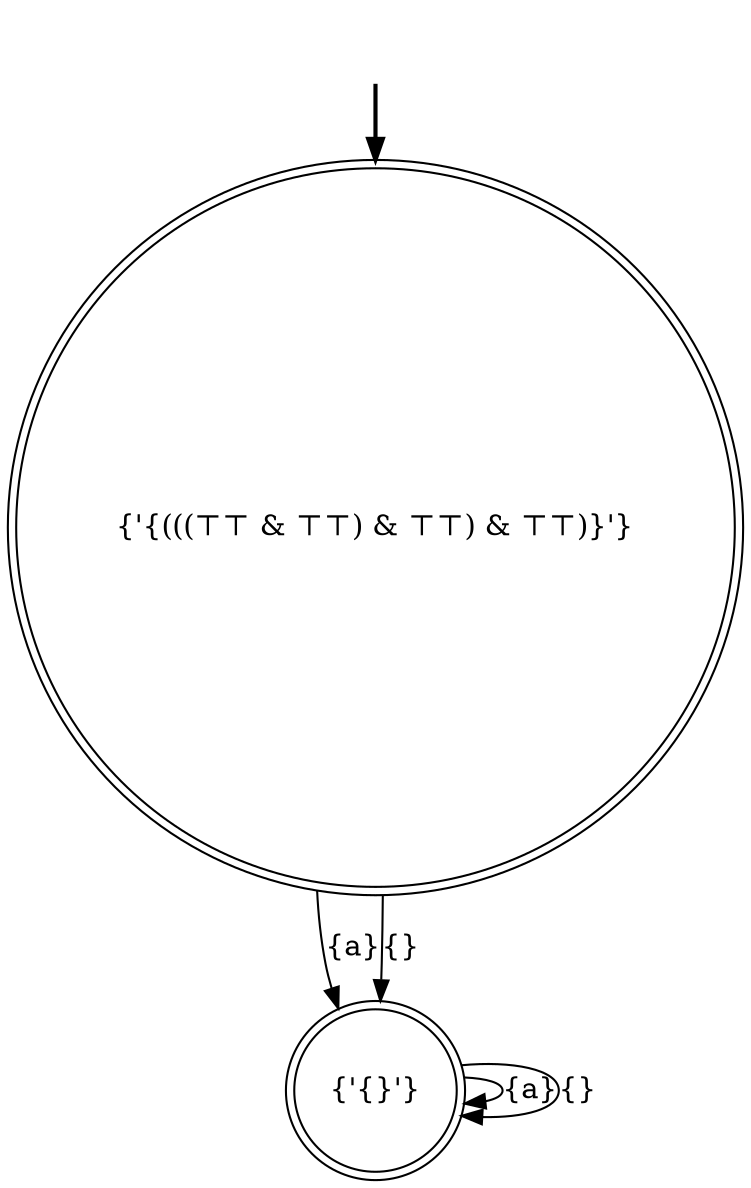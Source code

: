 digraph {
	fake [style=invisible]
	"{'{}'}" [shape=doublecircle]
	"{'{(((⊤⊤ & ⊤⊤) & ⊤⊤) & ⊤⊤)}'}" [root=true shape=doublecircle]
	fake -> "{'{(((⊤⊤ & ⊤⊤) & ⊤⊤) & ⊤⊤)}'}" [style=bold]
	"{'{(((⊤⊤ & ⊤⊤) & ⊤⊤) & ⊤⊤)}'}" -> "{'{}'}" [label="{a}"]
	"{'{}'}" -> "{'{}'}" [label="{a}"]
	"{'{(((⊤⊤ & ⊤⊤) & ⊤⊤) & ⊤⊤)}'}" -> "{'{}'}" [label="{}"]
	"{'{}'}" -> "{'{}'}" [label="{}"]
}
